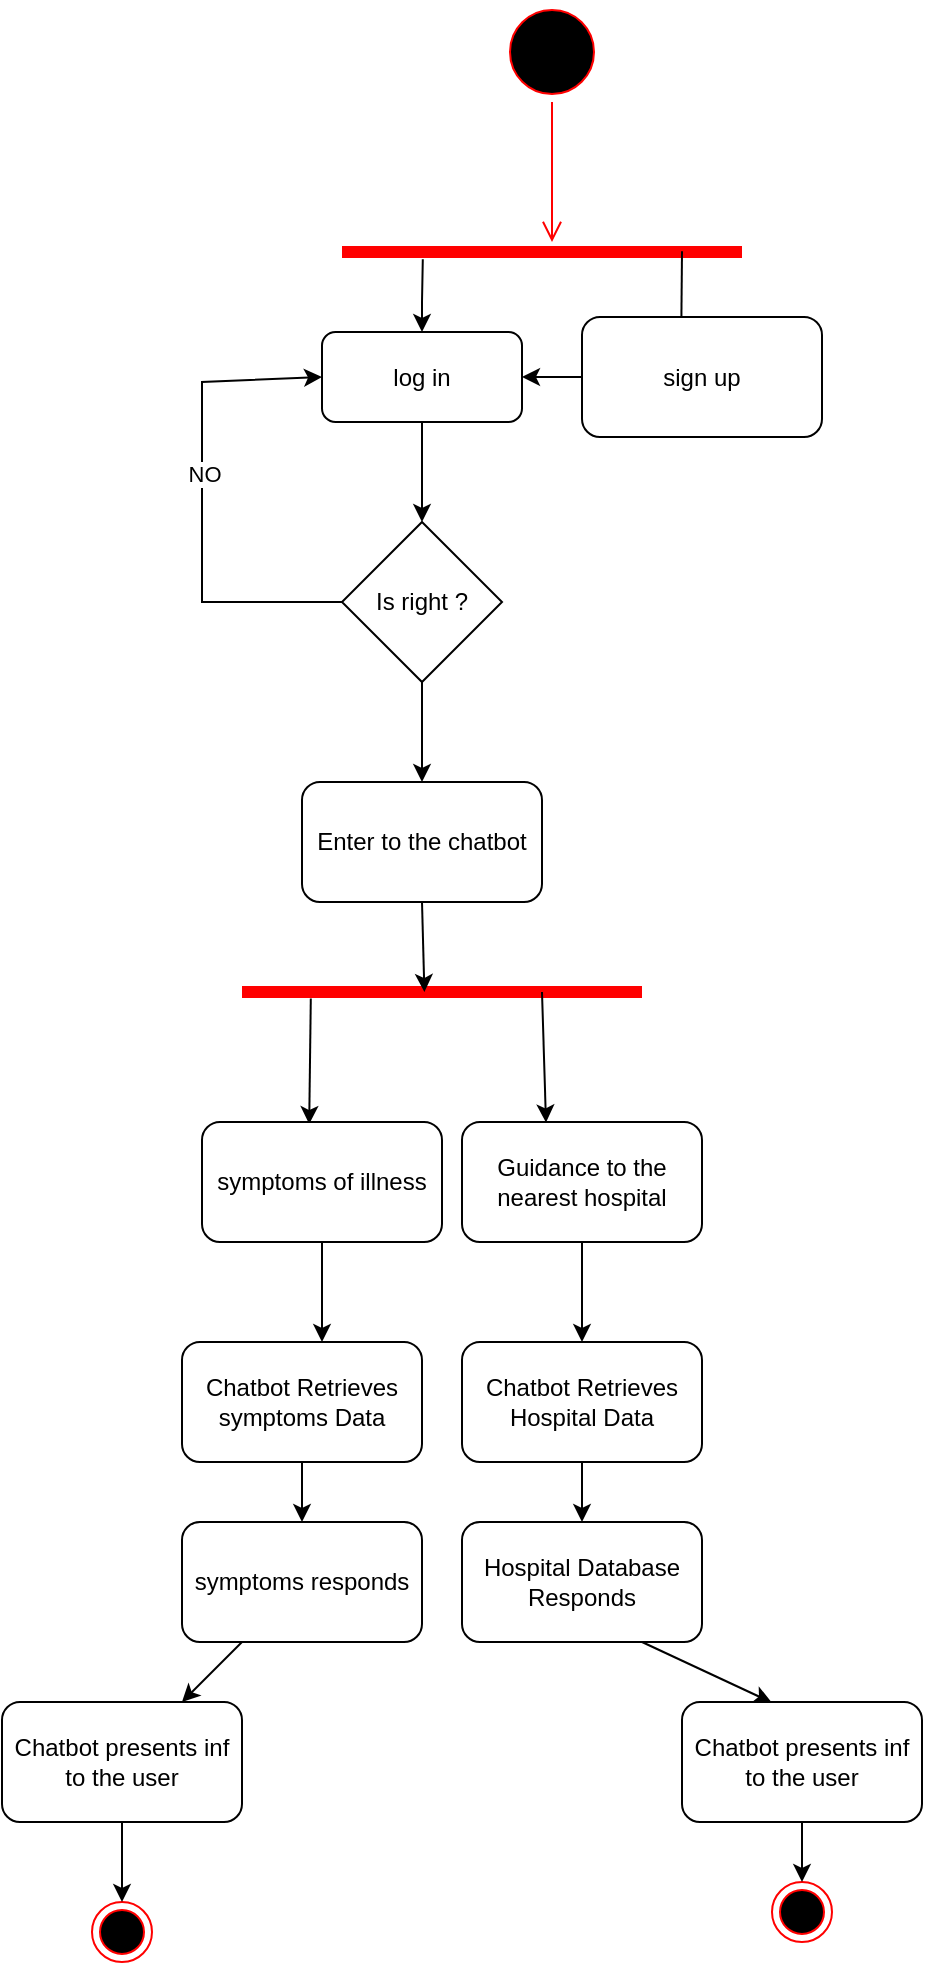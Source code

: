 <mxfile version="23.1.2" type="device">
  <diagram name="Page-1" id="YDfl65eKWdAgi_SUlJkL">
    <mxGraphModel dx="1050" dy="565" grid="1" gridSize="10" guides="1" tooltips="1" connect="1" arrows="1" fold="1" page="1" pageScale="1" pageWidth="850" pageHeight="1100" math="0" shadow="0">
      <root>
        <mxCell id="0" />
        <mxCell id="1" parent="0" />
        <mxCell id="VeNDDgViyunSrUkDf_ve-1" value="" style="ellipse;html=1;shape=startState;fillColor=#000000;strokeColor=#ff0000;" vertex="1" parent="1">
          <mxGeometry x="380" y="30" width="50" height="50" as="geometry" />
        </mxCell>
        <mxCell id="VeNDDgViyunSrUkDf_ve-2" value="" style="edgeStyle=orthogonalEdgeStyle;html=1;verticalAlign=bottom;endArrow=open;endSize=8;strokeColor=#ff0000;rounded=0;" edge="1" source="VeNDDgViyunSrUkDf_ve-1" parent="1">
          <mxGeometry relative="1" as="geometry">
            <mxPoint x="405" y="150" as="targetPoint" />
          </mxGeometry>
        </mxCell>
        <mxCell id="VeNDDgViyunSrUkDf_ve-4" value="" style="shape=line;html=1;strokeWidth=6;strokeColor=#ff0000;" vertex="1" parent="1">
          <mxGeometry x="300" y="150" width="200" height="10" as="geometry" />
        </mxCell>
        <mxCell id="VeNDDgViyunSrUkDf_ve-8" value="Is right ?" style="rhombus;whiteSpace=wrap;html=1;" vertex="1" parent="1">
          <mxGeometry x="300" y="290" width="80" height="80" as="geometry" />
        </mxCell>
        <mxCell id="VeNDDgViyunSrUkDf_ve-9" value="" style="endArrow=classic;html=1;rounded=0;entryX=0.5;entryY=0;entryDx=0;entryDy=0;exitX=0.202;exitY=0.86;exitDx=0;exitDy=0;exitPerimeter=0;" edge="1" parent="1" source="VeNDDgViyunSrUkDf_ve-4" target="VeNDDgViyunSrUkDf_ve-33">
          <mxGeometry width="50" height="50" relative="1" as="geometry">
            <mxPoint x="400" y="320" as="sourcePoint" />
            <mxPoint x="340" y="200" as="targetPoint" />
            <Array as="points">
              <mxPoint x="340" y="180" />
            </Array>
          </mxGeometry>
        </mxCell>
        <mxCell id="VeNDDgViyunSrUkDf_ve-10" value="" style="endArrow=classic;html=1;rounded=0;exitX=0.85;exitY=0.46;exitDx=0;exitDy=0;exitPerimeter=0;entryX=0.396;entryY=-0.028;entryDx=0;entryDy=0;entryPerimeter=0;" edge="1" parent="1" source="VeNDDgViyunSrUkDf_ve-4">
          <mxGeometry width="50" height="50" relative="1" as="geometry">
            <mxPoint x="400" y="320" as="sourcePoint" />
            <mxPoint x="469.6" y="198.6" as="targetPoint" />
          </mxGeometry>
        </mxCell>
        <mxCell id="VeNDDgViyunSrUkDf_ve-11" value="" style="endArrow=classic;html=1;rounded=0;exitX=0.5;exitY=1;exitDx=0;exitDy=0;entryX=0.5;entryY=0;entryDx=0;entryDy=0;" edge="1" parent="1" source="VeNDDgViyunSrUkDf_ve-33" target="VeNDDgViyunSrUkDf_ve-8">
          <mxGeometry width="50" height="50" relative="1" as="geometry">
            <mxPoint x="340" y="250" as="sourcePoint" />
            <mxPoint x="450" y="270" as="targetPoint" />
          </mxGeometry>
        </mxCell>
        <mxCell id="VeNDDgViyunSrUkDf_ve-12" value="" style="endArrow=classic;html=1;rounded=0;exitX=0;exitY=0.5;exitDx=0;exitDy=0;entryX=0;entryY=0.5;entryDx=0;entryDy=0;" edge="1" parent="1" source="VeNDDgViyunSrUkDf_ve-8" target="VeNDDgViyunSrUkDf_ve-33">
          <mxGeometry width="50" height="50" relative="1" as="geometry">
            <mxPoint x="400" y="320" as="sourcePoint" />
            <mxPoint x="300" y="220" as="targetPoint" />
            <Array as="points">
              <mxPoint x="230" y="330" />
              <mxPoint x="230" y="220" />
            </Array>
          </mxGeometry>
        </mxCell>
        <mxCell id="VeNDDgViyunSrUkDf_ve-13" value="NO" style="edgeLabel;html=1;align=center;verticalAlign=middle;resizable=0;points=[];" vertex="1" connectable="0" parent="VeNDDgViyunSrUkDf_ve-12">
          <mxGeometry x="0.116" y="-1" relative="1" as="geometry">
            <mxPoint as="offset" />
          </mxGeometry>
        </mxCell>
        <mxCell id="VeNDDgViyunSrUkDf_ve-14" value="" style="endArrow=classic;html=1;rounded=0;exitX=0.5;exitY=1;exitDx=0;exitDy=0;" edge="1" parent="1" source="VeNDDgViyunSrUkDf_ve-8">
          <mxGeometry width="50" height="50" relative="1" as="geometry">
            <mxPoint x="400" y="320" as="sourcePoint" />
            <mxPoint x="340" y="420" as="targetPoint" />
          </mxGeometry>
        </mxCell>
        <mxCell id="VeNDDgViyunSrUkDf_ve-20" value="" style="shape=line;html=1;strokeWidth=6;strokeColor=#ff0000;" vertex="1" parent="1">
          <mxGeometry x="250" y="520" width="200" height="10" as="geometry" />
        </mxCell>
        <mxCell id="VeNDDgViyunSrUkDf_ve-22" value="" style="endArrow=classic;html=1;rounded=0;exitX=0.172;exitY=0.82;exitDx=0;exitDy=0;exitPerimeter=0;entryX=0.436;entryY=0.02;entryDx=0;entryDy=0;entryPerimeter=0;" edge="1" parent="1" source="VeNDDgViyunSrUkDf_ve-20">
          <mxGeometry width="50" height="50" relative="1" as="geometry">
            <mxPoint x="400" y="610" as="sourcePoint" />
            <mxPoint x="283.6" y="591" as="targetPoint" />
          </mxGeometry>
        </mxCell>
        <mxCell id="VeNDDgViyunSrUkDf_ve-25" value="" style="endArrow=classic;html=1;rounded=0;exitX=0.75;exitY=0.5;exitDx=0;exitDy=0;exitPerimeter=0;entryX=0.32;entryY=0.004;entryDx=0;entryDy=0;entryPerimeter=0;" edge="1" parent="1" source="VeNDDgViyunSrUkDf_ve-20">
          <mxGeometry width="50" height="50" relative="1" as="geometry">
            <mxPoint x="400" y="610" as="sourcePoint" />
            <mxPoint x="402" y="590.2" as="targetPoint" />
          </mxGeometry>
        </mxCell>
        <mxCell id="VeNDDgViyunSrUkDf_ve-29" value="" style="endArrow=classic;html=1;rounded=0;exitX=0.5;exitY=1;exitDx=0;exitDy=0;entryX=0.456;entryY=0.5;entryDx=0;entryDy=0;entryPerimeter=0;" edge="1" parent="1" target="VeNDDgViyunSrUkDf_ve-20">
          <mxGeometry width="50" height="50" relative="1" as="geometry">
            <mxPoint x="340" y="480" as="sourcePoint" />
            <mxPoint x="450" y="560" as="targetPoint" />
          </mxGeometry>
        </mxCell>
        <mxCell id="VeNDDgViyunSrUkDf_ve-30" value="" style="ellipse;html=1;shape=endState;fillColor=#000000;strokeColor=#ff0000;" vertex="1" parent="1">
          <mxGeometry x="175" y="980" width="30" height="30" as="geometry" />
        </mxCell>
        <mxCell id="VeNDDgViyunSrUkDf_ve-31" value="sign up" style="rounded=1;whiteSpace=wrap;html=1;" vertex="1" parent="1">
          <mxGeometry x="420" y="187.5" width="120" height="60" as="geometry" />
        </mxCell>
        <mxCell id="VeNDDgViyunSrUkDf_ve-32" value="" style="endArrow=classic;html=1;rounded=0;exitX=0;exitY=0.5;exitDx=0;exitDy=0;entryX=1;entryY=0.5;entryDx=0;entryDy=0;" edge="1" parent="1" source="VeNDDgViyunSrUkDf_ve-31" target="VeNDDgViyunSrUkDf_ve-33">
          <mxGeometry width="50" height="50" relative="1" as="geometry">
            <mxPoint x="400" y="350" as="sourcePoint" />
            <mxPoint x="390" y="225" as="targetPoint" />
          </mxGeometry>
        </mxCell>
        <mxCell id="VeNDDgViyunSrUkDf_ve-33" value="log in" style="rounded=1;whiteSpace=wrap;html=1;" vertex="1" parent="1">
          <mxGeometry x="290" y="195" width="100" height="45" as="geometry" />
        </mxCell>
        <mxCell id="VeNDDgViyunSrUkDf_ve-36" value="Enter to the chatbot" style="rounded=1;whiteSpace=wrap;html=1;" vertex="1" parent="1">
          <mxGeometry x="280" y="420" width="120" height="60" as="geometry" />
        </mxCell>
        <mxCell id="VeNDDgViyunSrUkDf_ve-37" value="Guidance to the nearest hospital" style="rounded=1;whiteSpace=wrap;html=1;" vertex="1" parent="1">
          <mxGeometry x="360" y="590" width="120" height="60" as="geometry" />
        </mxCell>
        <mxCell id="VeNDDgViyunSrUkDf_ve-38" value="symptoms of illness" style="rounded=1;whiteSpace=wrap;html=1;" vertex="1" parent="1">
          <mxGeometry x="230" y="590" width="120" height="60" as="geometry" />
        </mxCell>
        <mxCell id="VeNDDgViyunSrUkDf_ve-39" value="" style="endArrow=classic;html=1;rounded=0;exitX=0.5;exitY=1;exitDx=0;exitDy=0;" edge="1" parent="1" source="VeNDDgViyunSrUkDf_ve-38">
          <mxGeometry width="50" height="50" relative="1" as="geometry">
            <mxPoint x="400" y="610" as="sourcePoint" />
            <mxPoint x="290" y="700" as="targetPoint" />
          </mxGeometry>
        </mxCell>
        <mxCell id="VeNDDgViyunSrUkDf_ve-40" value="Chatbot Retrieves symptoms Data" style="rounded=1;whiteSpace=wrap;html=1;" vertex="1" parent="1">
          <mxGeometry x="220" y="700" width="120" height="60" as="geometry" />
        </mxCell>
        <mxCell id="VeNDDgViyunSrUkDf_ve-41" value="Chatbot Retrieves Hospital Data" style="rounded=1;whiteSpace=wrap;html=1;" vertex="1" parent="1">
          <mxGeometry x="360" y="700" width="120" height="60" as="geometry" />
        </mxCell>
        <mxCell id="VeNDDgViyunSrUkDf_ve-42" value="" style="endArrow=classic;html=1;rounded=0;exitX=0.5;exitY=1;exitDx=0;exitDy=0;entryX=0.5;entryY=0;entryDx=0;entryDy=0;" edge="1" parent="1" source="VeNDDgViyunSrUkDf_ve-37" target="VeNDDgViyunSrUkDf_ve-41">
          <mxGeometry width="50" height="50" relative="1" as="geometry">
            <mxPoint x="400" y="610" as="sourcePoint" />
            <mxPoint x="450" y="560" as="targetPoint" />
          </mxGeometry>
        </mxCell>
        <mxCell id="VeNDDgViyunSrUkDf_ve-43" value="" style="endArrow=classic;html=1;rounded=0;exitX=0.5;exitY=1;exitDx=0;exitDy=0;" edge="1" parent="1" source="VeNDDgViyunSrUkDf_ve-40" target="VeNDDgViyunSrUkDf_ve-44">
          <mxGeometry width="50" height="50" relative="1" as="geometry">
            <mxPoint x="400" y="600" as="sourcePoint" />
            <mxPoint x="280" y="800" as="targetPoint" />
          </mxGeometry>
        </mxCell>
        <mxCell id="VeNDDgViyunSrUkDf_ve-44" value="symptoms responds" style="rounded=1;whiteSpace=wrap;html=1;" vertex="1" parent="1">
          <mxGeometry x="220" y="790" width="120" height="60" as="geometry" />
        </mxCell>
        <mxCell id="VeNDDgViyunSrUkDf_ve-46" value="Hospital Database Responds" style="rounded=1;whiteSpace=wrap;html=1;" vertex="1" parent="1">
          <mxGeometry x="360" y="790" width="120" height="60" as="geometry" />
        </mxCell>
        <mxCell id="VeNDDgViyunSrUkDf_ve-47" value="" style="endArrow=classic;html=1;rounded=0;exitX=0.5;exitY=1;exitDx=0;exitDy=0;entryX=0.5;entryY=0;entryDx=0;entryDy=0;" edge="1" parent="1" source="VeNDDgViyunSrUkDf_ve-41" target="VeNDDgViyunSrUkDf_ve-46">
          <mxGeometry width="50" height="50" relative="1" as="geometry">
            <mxPoint x="400" y="890" as="sourcePoint" />
            <mxPoint x="450" y="840" as="targetPoint" />
          </mxGeometry>
        </mxCell>
        <mxCell id="VeNDDgViyunSrUkDf_ve-48" value="Chatbot presents inf to the user" style="rounded=1;whiteSpace=wrap;html=1;" vertex="1" parent="1">
          <mxGeometry x="130" y="880" width="120" height="60" as="geometry" />
        </mxCell>
        <mxCell id="VeNDDgViyunSrUkDf_ve-49" value="" style="endArrow=classic;html=1;rounded=0;exitX=0.25;exitY=1;exitDx=0;exitDy=0;" edge="1" parent="1" source="VeNDDgViyunSrUkDf_ve-44" target="VeNDDgViyunSrUkDf_ve-48">
          <mxGeometry width="50" height="50" relative="1" as="geometry">
            <mxPoint x="400" y="890" as="sourcePoint" />
            <mxPoint x="450" y="840" as="targetPoint" />
          </mxGeometry>
        </mxCell>
        <mxCell id="VeNDDgViyunSrUkDf_ve-50" value="" style="endArrow=classic;html=1;rounded=0;exitX=0.5;exitY=1;exitDx=0;exitDy=0;entryX=0.5;entryY=0;entryDx=0;entryDy=0;" edge="1" parent="1" source="VeNDDgViyunSrUkDf_ve-48" target="VeNDDgViyunSrUkDf_ve-30">
          <mxGeometry width="50" height="50" relative="1" as="geometry">
            <mxPoint x="400" y="800" as="sourcePoint" />
            <mxPoint x="450" y="750" as="targetPoint" />
          </mxGeometry>
        </mxCell>
        <mxCell id="VeNDDgViyunSrUkDf_ve-51" value="Chatbot presents inf to the user" style="rounded=1;whiteSpace=wrap;html=1;" vertex="1" parent="1">
          <mxGeometry x="470" y="880" width="120" height="60" as="geometry" />
        </mxCell>
        <mxCell id="VeNDDgViyunSrUkDf_ve-52" value="" style="endArrow=classic;html=1;rounded=0;exitX=0.75;exitY=1;exitDx=0;exitDy=0;entryX=0.373;entryY=0.003;entryDx=0;entryDy=0;entryPerimeter=0;" edge="1" parent="1" source="VeNDDgViyunSrUkDf_ve-46" target="VeNDDgViyunSrUkDf_ve-51">
          <mxGeometry width="50" height="50" relative="1" as="geometry">
            <mxPoint x="400" y="800" as="sourcePoint" />
            <mxPoint x="450" y="750" as="targetPoint" />
          </mxGeometry>
        </mxCell>
        <mxCell id="VeNDDgViyunSrUkDf_ve-53" value="" style="ellipse;html=1;shape=endState;fillColor=#000000;strokeColor=#ff0000;" vertex="1" parent="1">
          <mxGeometry x="515" y="970" width="30" height="30" as="geometry" />
        </mxCell>
        <mxCell id="VeNDDgViyunSrUkDf_ve-54" value="" style="endArrow=classic;html=1;rounded=0;exitX=0.5;exitY=1;exitDx=0;exitDy=0;entryX=0.5;entryY=0;entryDx=0;entryDy=0;" edge="1" parent="1" source="VeNDDgViyunSrUkDf_ve-51" target="VeNDDgViyunSrUkDf_ve-53">
          <mxGeometry width="50" height="50" relative="1" as="geometry">
            <mxPoint x="400" y="800" as="sourcePoint" />
            <mxPoint x="450" y="750" as="targetPoint" />
          </mxGeometry>
        </mxCell>
      </root>
    </mxGraphModel>
  </diagram>
</mxfile>
